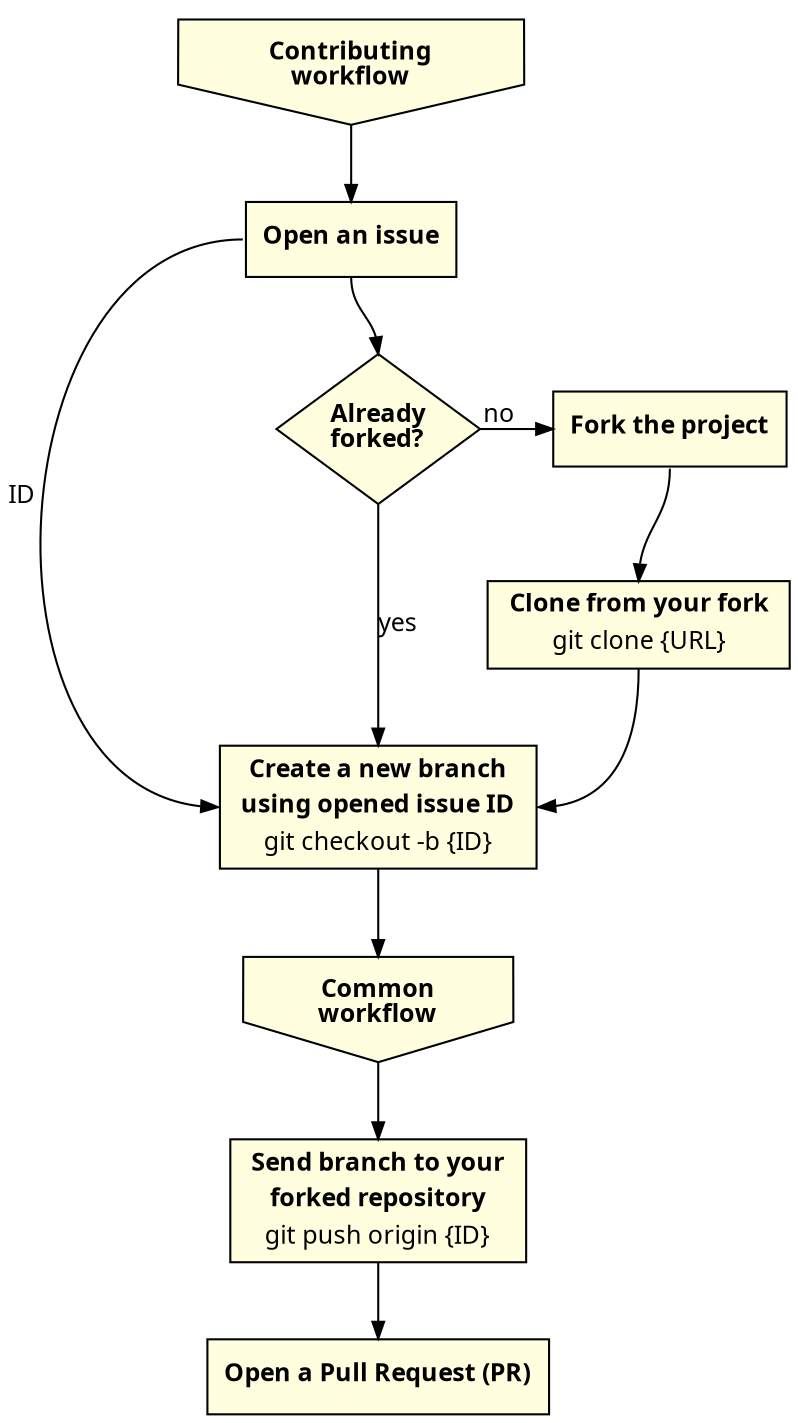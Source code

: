digraph contributingworkflow {
    //splines = ortho;

    edge [
        arrowsize = 0.8,
        fontname = "Verdana",
        fontsize = 12
    ]

    node [
        shape = rect,
        style = filled,
        fillcolor = lightyellow,
        fontname = "Verdana",
        fontsize = 12
    ]

    // workflow
    contributing [
        shape = invhouse,
        label = <<b>Contributing<br/>workflow</b>>
    ]
    common [
        shape = invhouse,
        label = <<b>Common<br/>workflow</b>>
    ]

    // actions
    open_issue [label = <<b>Open an issue</b>>]
    fork_project [label = <<b>Fork the project</b>>]
    pull_request [label = <<b>Open a Pull Request (PR)</b>>]

    // decisions
    already_forked [
        shape = diamond,
        label = <<b>Already<br/>forked?</b>>,
        height = 1
    ];

    // commands
    git_clone [
        label = <
            <table border="0" cellborder="0" cellspacing="0">
            <tr><td><b>Clone from your fork</b></td></tr>
            <tr><td>git clone {URL}</td></tr>
            </table>
        >
    ]
    git_checkout_branch [
        label = <
            <table border="0" cellborder="0" cellspacing="0">
            <tr><td><b>Create a new branch</b></td></tr>
            <tr><td><b>using opened issue ID</b></td></tr>
            <tr><td>git checkout -b {ID}</td></tr>
            </table>
        >
    ]
    git_push [
        label = <
            <table border="0" cellborder="0" cellspacing="0">
            <tr><td><b>Send branch to your</b></td></tr>
            <tr><td><b>forked repository</b></td></tr>
            <tr><td>git push origin {ID}</td></tr>
            </table>
        >
    ]

    // relations
    contributing -> open_issue
    open_issue:s -> already_forked:n
    already_forked -> git_checkout_branch [label = "yes"]
    already_forked -> fork_project [xlabel = "no"]
    open_issue:w -> git_checkout_branch:w [xlabel = "ID "]
    git_checkout_branch -> common
    common -> git_push
    git_push -> pull_request
    fork_project:s -> git_clone:n
    git_clone:s -> git_checkout_branch:e

    // put already_forked  and fork_project in the same row
    {rank = same; already_forked; fork_project; }
}
